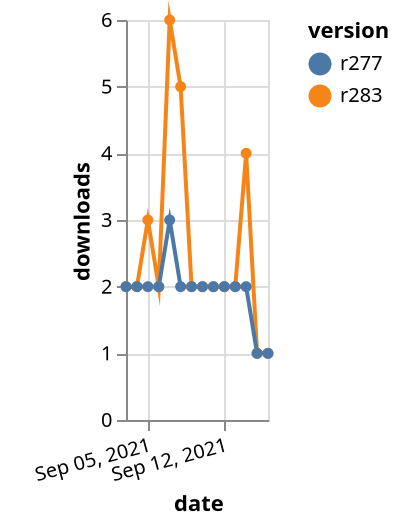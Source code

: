 {"$schema": "https://vega.github.io/schema/vega-lite/v5.json", "description": "A simple bar chart with embedded data.", "data": {"values": [{"date": "2021-09-03", "total": 3246, "delta": 2, "version": "r283"}, {"date": "2021-09-04", "total": 3248, "delta": 2, "version": "r283"}, {"date": "2021-09-05", "total": 3251, "delta": 3, "version": "r283"}, {"date": "2021-09-06", "total": 3253, "delta": 2, "version": "r283"}, {"date": "2021-09-07", "total": 3259, "delta": 6, "version": "r283"}, {"date": "2021-09-08", "total": 3264, "delta": 5, "version": "r283"}, {"date": "2021-09-09", "total": 3266, "delta": 2, "version": "r283"}, {"date": "2021-09-10", "total": 3268, "delta": 2, "version": "r283"}, {"date": "2021-09-11", "total": 3270, "delta": 2, "version": "r283"}, {"date": "2021-09-12", "total": 3272, "delta": 2, "version": "r283"}, {"date": "2021-09-13", "total": 3274, "delta": 2, "version": "r283"}, {"date": "2021-09-14", "total": 3278, "delta": 4, "version": "r283"}, {"date": "2021-09-15", "total": 3279, "delta": 1, "version": "r283"}, {"date": "2021-09-16", "total": 3280, "delta": 1, "version": "r283"}, {"date": "2021-09-03", "total": 2814, "delta": 2, "version": "r277"}, {"date": "2021-09-04", "total": 2816, "delta": 2, "version": "r277"}, {"date": "2021-09-05", "total": 2818, "delta": 2, "version": "r277"}, {"date": "2021-09-06", "total": 2820, "delta": 2, "version": "r277"}, {"date": "2021-09-07", "total": 2823, "delta": 3, "version": "r277"}, {"date": "2021-09-08", "total": 2825, "delta": 2, "version": "r277"}, {"date": "2021-09-09", "total": 2827, "delta": 2, "version": "r277"}, {"date": "2021-09-10", "total": 2829, "delta": 2, "version": "r277"}, {"date": "2021-09-11", "total": 2831, "delta": 2, "version": "r277"}, {"date": "2021-09-12", "total": 2833, "delta": 2, "version": "r277"}, {"date": "2021-09-13", "total": 2835, "delta": 2, "version": "r277"}, {"date": "2021-09-14", "total": 2837, "delta": 2, "version": "r277"}, {"date": "2021-09-15", "total": 2838, "delta": 1, "version": "r277"}, {"date": "2021-09-16", "total": 2839, "delta": 1, "version": "r277"}]}, "width": "container", "mark": {"type": "line", "point": {"filled": true}}, "encoding": {"x": {"field": "date", "type": "temporal", "timeUnit": "yearmonthdate", "title": "date", "axis": {"labelAngle": -15}}, "y": {"field": "delta", "type": "quantitative", "title": "downloads"}, "color": {"field": "version", "type": "nominal"}, "tooltip": {"field": "delta"}}}